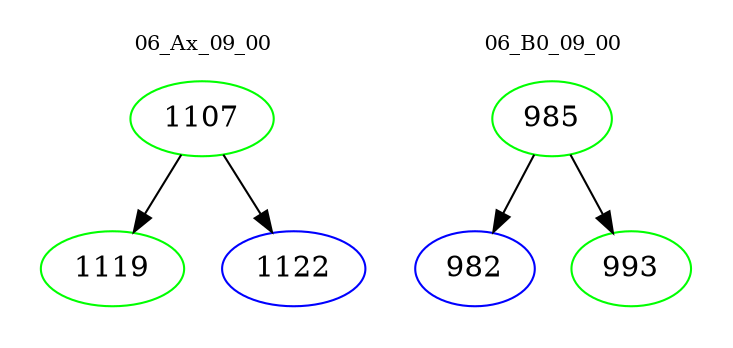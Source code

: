 digraph{
subgraph cluster_0 {
color = white
label = "06_Ax_09_00";
fontsize=10;
T0_1107 [label="1107", color="green"]
T0_1107 -> T0_1119 [color="black"]
T0_1119 [label="1119", color="green"]
T0_1107 -> T0_1122 [color="black"]
T0_1122 [label="1122", color="blue"]
}
subgraph cluster_1 {
color = white
label = "06_B0_09_00";
fontsize=10;
T1_985 [label="985", color="green"]
T1_985 -> T1_982 [color="black"]
T1_982 [label="982", color="blue"]
T1_985 -> T1_993 [color="black"]
T1_993 [label="993", color="green"]
}
}
